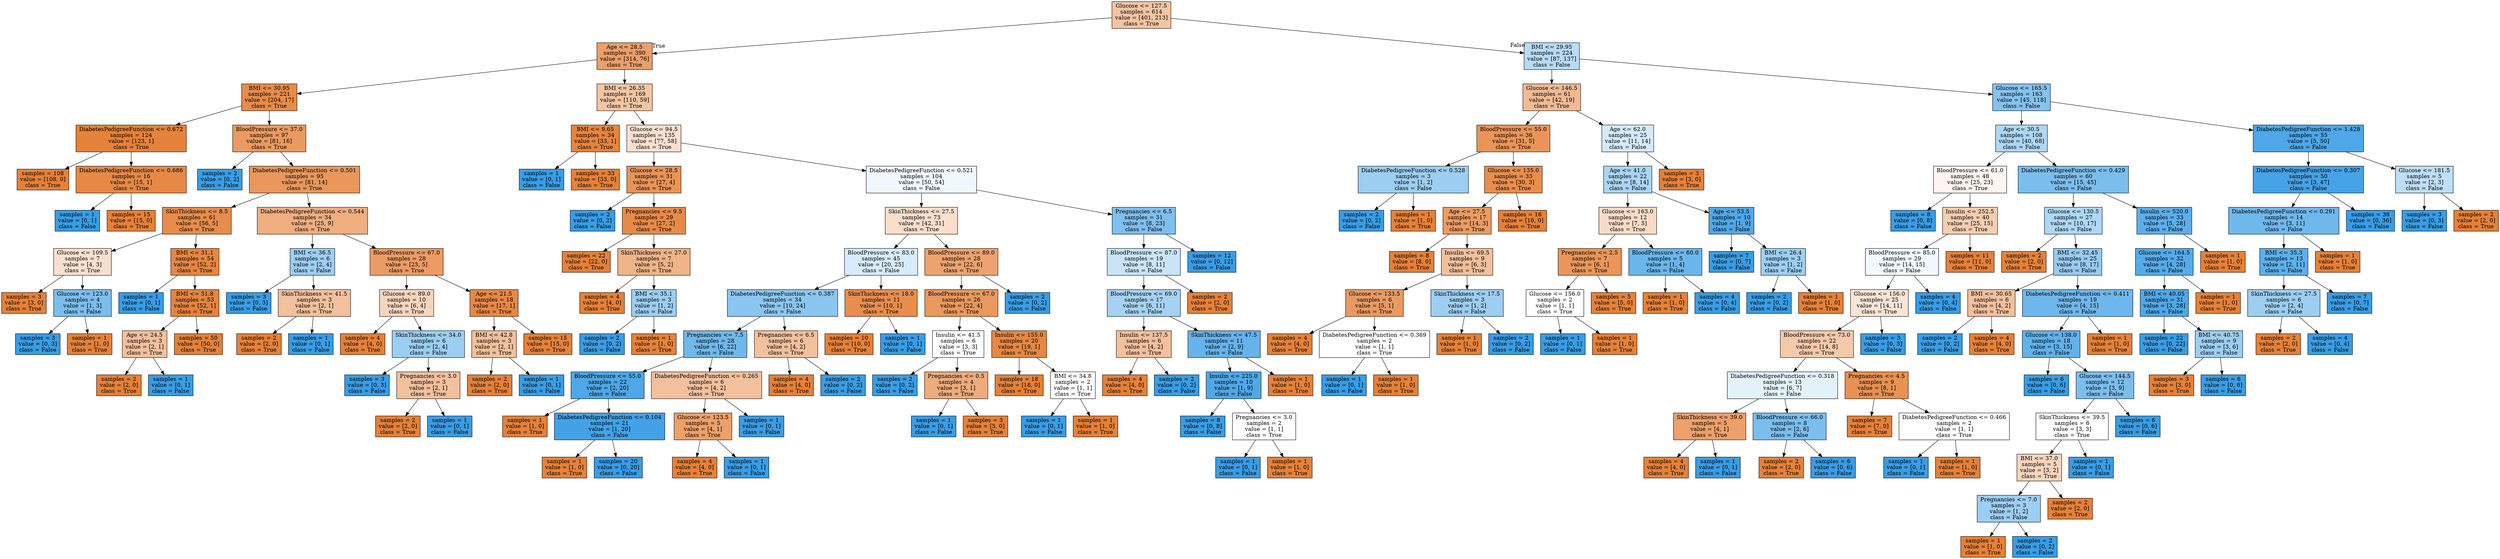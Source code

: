 digraph Tree {
node [shape=box, style="filled", color="black"] ;
0 [label="Glucose <= 127.5\nsamples = 614\nvalue = [401, 213]\nclass = True", fillcolor="#f3c4a2"] ;
1 [label="Age <= 28.5\nsamples = 390\nvalue = [314, 76]\nclass = True", fillcolor="#eb9f69"] ;
0 -> 1 [labeldistance=2.5, labelangle=45, headlabel="True"] ;
2 [label="BMI <= 30.95\nsamples = 221\nvalue = [204, 17]\nclass = True", fillcolor="#e78c49"] ;
1 -> 2 ;
3 [label="DiabetesPedigreeFunction <= 0.672\nsamples = 124\nvalue = [123, 1]\nclass = True", fillcolor="#e5823b"] ;
2 -> 3 ;
4 [label="samples = 108\nvalue = [108, 0]\nclass = True", fillcolor="#e58139"] ;
3 -> 4 ;
5 [label="DiabetesPedigreeFunction <= 0.686\nsamples = 16\nvalue = [15, 1]\nclass = True", fillcolor="#e78946"] ;
3 -> 5 ;
6 [label="samples = 1\nvalue = [0, 1]\nclass = False", fillcolor="#399de5"] ;
5 -> 6 ;
7 [label="samples = 15\nvalue = [15, 0]\nclass = True", fillcolor="#e58139"] ;
5 -> 7 ;
8 [label="BloodPressure <= 37.0\nsamples = 97\nvalue = [81, 16]\nclass = True", fillcolor="#ea9a60"] ;
2 -> 8 ;
9 [label="samples = 2\nvalue = [0, 2]\nclass = False", fillcolor="#399de5"] ;
8 -> 9 ;
10 [label="DiabetesPedigreeFunction <= 0.501\nsamples = 95\nvalue = [81, 14]\nclass = True", fillcolor="#e9975b"] ;
8 -> 10 ;
11 [label="SkinThickness <= 8.5\nsamples = 61\nvalue = [56, 5]\nclass = True", fillcolor="#e78c4b"] ;
10 -> 11 ;
12 [label="Glucose <= 109.5\nsamples = 7\nvalue = [4, 3]\nclass = True", fillcolor="#f8e0ce"] ;
11 -> 12 ;
13 [label="samples = 3\nvalue = [3, 0]\nclass = True", fillcolor="#e58139"] ;
12 -> 13 ;
14 [label="Glucose <= 123.0\nsamples = 4\nvalue = [1, 3]\nclass = False", fillcolor="#7bbeee"] ;
12 -> 14 ;
15 [label="samples = 3\nvalue = [0, 3]\nclass = False", fillcolor="#399de5"] ;
14 -> 15 ;
16 [label="samples = 1\nvalue = [1, 0]\nclass = True", fillcolor="#e58139"] ;
14 -> 16 ;
17 [label="BMI <= 31.1\nsamples = 54\nvalue = [52, 2]\nclass = True", fillcolor="#e68641"] ;
11 -> 17 ;
18 [label="samples = 1\nvalue = [0, 1]\nclass = False", fillcolor="#399de5"] ;
17 -> 18 ;
19 [label="BMI <= 31.8\nsamples = 53\nvalue = [52, 1]\nclass = True", fillcolor="#e6833d"] ;
17 -> 19 ;
20 [label="Age <= 24.5\nsamples = 3\nvalue = [2, 1]\nclass = True", fillcolor="#f2c09c"] ;
19 -> 20 ;
21 [label="samples = 2\nvalue = [2, 0]\nclass = True", fillcolor="#e58139"] ;
20 -> 21 ;
22 [label="samples = 1\nvalue = [0, 1]\nclass = False", fillcolor="#399de5"] ;
20 -> 22 ;
23 [label="samples = 50\nvalue = [50, 0]\nclass = True", fillcolor="#e58139"] ;
19 -> 23 ;
24 [label="DiabetesPedigreeFunction <= 0.544\nsamples = 34\nvalue = [25, 9]\nclass = True", fillcolor="#eeae80"] ;
10 -> 24 ;
25 [label="BMI <= 36.5\nsamples = 6\nvalue = [2, 4]\nclass = False", fillcolor="#9ccef2"] ;
24 -> 25 ;
26 [label="samples = 3\nvalue = [0, 3]\nclass = False", fillcolor="#399de5"] ;
25 -> 26 ;
27 [label="SkinThickness <= 41.5\nsamples = 3\nvalue = [2, 1]\nclass = True", fillcolor="#f2c09c"] ;
25 -> 27 ;
28 [label="samples = 2\nvalue = [2, 0]\nclass = True", fillcolor="#e58139"] ;
27 -> 28 ;
29 [label="samples = 1\nvalue = [0, 1]\nclass = False", fillcolor="#399de5"] ;
27 -> 29 ;
30 [label="BloodPressure <= 67.0\nsamples = 28\nvalue = [23, 5]\nclass = True", fillcolor="#eb9c64"] ;
24 -> 30 ;
31 [label="Glucose <= 89.0\nsamples = 10\nvalue = [6, 4]\nclass = True", fillcolor="#f6d5bd"] ;
30 -> 31 ;
32 [label="samples = 4\nvalue = [4, 0]\nclass = True", fillcolor="#e58139"] ;
31 -> 32 ;
33 [label="SkinThickness <= 34.0\nsamples = 6\nvalue = [2, 4]\nclass = False", fillcolor="#9ccef2"] ;
31 -> 33 ;
34 [label="samples = 3\nvalue = [0, 3]\nclass = False", fillcolor="#399de5"] ;
33 -> 34 ;
35 [label="Pregnancies <= 3.0\nsamples = 3\nvalue = [2, 1]\nclass = True", fillcolor="#f2c09c"] ;
33 -> 35 ;
36 [label="samples = 2\nvalue = [2, 0]\nclass = True", fillcolor="#e58139"] ;
35 -> 36 ;
37 [label="samples = 1\nvalue = [0, 1]\nclass = False", fillcolor="#399de5"] ;
35 -> 37 ;
38 [label="Age <= 21.5\nsamples = 18\nvalue = [17, 1]\nclass = True", fillcolor="#e78845"] ;
30 -> 38 ;
39 [label="BMI <= 42.8\nsamples = 3\nvalue = [2, 1]\nclass = True", fillcolor="#f2c09c"] ;
38 -> 39 ;
40 [label="samples = 2\nvalue = [2, 0]\nclass = True", fillcolor="#e58139"] ;
39 -> 40 ;
41 [label="samples = 1\nvalue = [0, 1]\nclass = False", fillcolor="#399de5"] ;
39 -> 41 ;
42 [label="samples = 15\nvalue = [15, 0]\nclass = True", fillcolor="#e58139"] ;
38 -> 42 ;
43 [label="BMI <= 26.35\nsamples = 169\nvalue = [110, 59]\nclass = True", fillcolor="#f3c5a3"] ;
1 -> 43 ;
44 [label="BMI <= 9.65\nsamples = 34\nvalue = [33, 1]\nclass = True", fillcolor="#e6853f"] ;
43 -> 44 ;
45 [label="samples = 1\nvalue = [0, 1]\nclass = False", fillcolor="#399de5"] ;
44 -> 45 ;
46 [label="samples = 33\nvalue = [33, 0]\nclass = True", fillcolor="#e58139"] ;
44 -> 46 ;
47 [label="Glucose <= 94.5\nsamples = 135\nvalue = [77, 58]\nclass = True", fillcolor="#f9e0ce"] ;
43 -> 47 ;
48 [label="Glucose <= 28.5\nsamples = 31\nvalue = [27, 4]\nclass = True", fillcolor="#e99456"] ;
47 -> 48 ;
49 [label="samples = 2\nvalue = [0, 2]\nclass = False", fillcolor="#399de5"] ;
48 -> 49 ;
50 [label="Pregnancies <= 9.5\nsamples = 29\nvalue = [27, 2]\nclass = True", fillcolor="#e78a48"] ;
48 -> 50 ;
51 [label="samples = 22\nvalue = [22, 0]\nclass = True", fillcolor="#e58139"] ;
50 -> 51 ;
52 [label="SkinThickness <= 27.0\nsamples = 7\nvalue = [5, 2]\nclass = True", fillcolor="#efb388"] ;
50 -> 52 ;
53 [label="samples = 4\nvalue = [4, 0]\nclass = True", fillcolor="#e58139"] ;
52 -> 53 ;
54 [label="BMI <= 35.1\nsamples = 3\nvalue = [1, 2]\nclass = False", fillcolor="#9ccef2"] ;
52 -> 54 ;
55 [label="samples = 2\nvalue = [0, 2]\nclass = False", fillcolor="#399de5"] ;
54 -> 55 ;
56 [label="samples = 1\nvalue = [1, 0]\nclass = True", fillcolor="#e58139"] ;
54 -> 56 ;
57 [label="DiabetesPedigreeFunction <= 0.521\nsamples = 104\nvalue = [50, 54]\nclass = False", fillcolor="#f0f8fd"] ;
47 -> 57 ;
58 [label="SkinThickness <= 27.5\nsamples = 73\nvalue = [42, 31]\nclass = True", fillcolor="#f8decb"] ;
57 -> 58 ;
59 [label="BloodPressure <= 83.0\nsamples = 45\nvalue = [20, 25]\nclass = False", fillcolor="#d7ebfa"] ;
58 -> 59 ;
60 [label="DiabetesPedigreeFunction <= 0.387\nsamples = 34\nvalue = [10, 24]\nclass = False", fillcolor="#8bc6f0"] ;
59 -> 60 ;
61 [label="Pregnancies <= 7.5\nsamples = 28\nvalue = [6, 22]\nclass = False", fillcolor="#6fb8ec"] ;
60 -> 61 ;
62 [label="BloodPressure <= 55.0\nsamples = 22\nvalue = [2, 20]\nclass = False", fillcolor="#4da7e8"] ;
61 -> 62 ;
63 [label="samples = 1\nvalue = [1, 0]\nclass = True", fillcolor="#e58139"] ;
62 -> 63 ;
64 [label="DiabetesPedigreeFunction <= 0.104\nsamples = 21\nvalue = [1, 20]\nclass = False", fillcolor="#43a2e6"] ;
62 -> 64 ;
65 [label="samples = 1\nvalue = [1, 0]\nclass = True", fillcolor="#e58139"] ;
64 -> 65 ;
66 [label="samples = 20\nvalue = [0, 20]\nclass = False", fillcolor="#399de5"] ;
64 -> 66 ;
67 [label="DiabetesPedigreeFunction <= 0.265\nsamples = 6\nvalue = [4, 2]\nclass = True", fillcolor="#f2c09c"] ;
61 -> 67 ;
68 [label="Glucose <= 123.5\nsamples = 5\nvalue = [4, 1]\nclass = True", fillcolor="#eca06a"] ;
67 -> 68 ;
69 [label="samples = 4\nvalue = [4, 0]\nclass = True", fillcolor="#e58139"] ;
68 -> 69 ;
70 [label="samples = 1\nvalue = [0, 1]\nclass = False", fillcolor="#399de5"] ;
68 -> 70 ;
71 [label="samples = 1\nvalue = [0, 1]\nclass = False", fillcolor="#399de5"] ;
67 -> 71 ;
72 [label="Pregnancies <= 6.5\nsamples = 6\nvalue = [4, 2]\nclass = True", fillcolor="#f2c09c"] ;
60 -> 72 ;
73 [label="samples = 4\nvalue = [4, 0]\nclass = True", fillcolor="#e58139"] ;
72 -> 73 ;
74 [label="samples = 2\nvalue = [0, 2]\nclass = False", fillcolor="#399de5"] ;
72 -> 74 ;
75 [label="SkinThickness <= 18.0\nsamples = 11\nvalue = [10, 1]\nclass = True", fillcolor="#e88e4d"] ;
59 -> 75 ;
76 [label="samples = 10\nvalue = [10, 0]\nclass = True", fillcolor="#e58139"] ;
75 -> 76 ;
77 [label="samples = 1\nvalue = [0, 1]\nclass = False", fillcolor="#399de5"] ;
75 -> 77 ;
78 [label="BloodPressure <= 89.0\nsamples = 28\nvalue = [22, 6]\nclass = True", fillcolor="#eca36f"] ;
58 -> 78 ;
79 [label="BloodPressure <= 67.0\nsamples = 26\nvalue = [22, 4]\nclass = True", fillcolor="#ea985d"] ;
78 -> 79 ;
80 [label="Insulin <= 41.5\nsamples = 6\nvalue = [3, 3]\nclass = True", fillcolor="#ffffff"] ;
79 -> 80 ;
81 [label="samples = 2\nvalue = [0, 2]\nclass = False", fillcolor="#399de5"] ;
80 -> 81 ;
82 [label="Pregnancies <= 0.5\nsamples = 4\nvalue = [3, 1]\nclass = True", fillcolor="#eeab7b"] ;
80 -> 82 ;
83 [label="samples = 1\nvalue = [0, 1]\nclass = False", fillcolor="#399de5"] ;
82 -> 83 ;
84 [label="samples = 3\nvalue = [3, 0]\nclass = True", fillcolor="#e58139"] ;
82 -> 84 ;
85 [label="Insulin <= 155.0\nsamples = 20\nvalue = [19, 1]\nclass = True", fillcolor="#e68843"] ;
79 -> 85 ;
86 [label="samples = 18\nvalue = [18, 0]\nclass = True", fillcolor="#e58139"] ;
85 -> 86 ;
87 [label="BMI <= 34.8\nsamples = 2\nvalue = [1, 1]\nclass = True", fillcolor="#ffffff"] ;
85 -> 87 ;
88 [label="samples = 1\nvalue = [0, 1]\nclass = False", fillcolor="#399de5"] ;
87 -> 88 ;
89 [label="samples = 1\nvalue = [1, 0]\nclass = True", fillcolor="#e58139"] ;
87 -> 89 ;
90 [label="samples = 2\nvalue = [0, 2]\nclass = False", fillcolor="#399de5"] ;
78 -> 90 ;
91 [label="Pregnancies <= 6.5\nsamples = 31\nvalue = [8, 23]\nclass = False", fillcolor="#7ebfee"] ;
57 -> 91 ;
92 [label="BloodPressure <= 87.0\nsamples = 19\nvalue = [8, 11]\nclass = False", fillcolor="#c9e4f8"] ;
91 -> 92 ;
93 [label="BloodPressure <= 69.0\nsamples = 17\nvalue = [6, 11]\nclass = False", fillcolor="#a5d2f3"] ;
92 -> 93 ;
94 [label="Insulin <= 137.5\nsamples = 6\nvalue = [4, 2]\nclass = True", fillcolor="#f2c09c"] ;
93 -> 94 ;
95 [label="samples = 4\nvalue = [4, 0]\nclass = True", fillcolor="#e58139"] ;
94 -> 95 ;
96 [label="samples = 2\nvalue = [0, 2]\nclass = False", fillcolor="#399de5"] ;
94 -> 96 ;
97 [label="SkinThickness <= 47.5\nsamples = 11\nvalue = [2, 9]\nclass = False", fillcolor="#65b3eb"] ;
93 -> 97 ;
98 [label="Insulin <= 225.0\nsamples = 10\nvalue = [1, 9]\nclass = False", fillcolor="#4fa8e8"] ;
97 -> 98 ;
99 [label="samples = 8\nvalue = [0, 8]\nclass = False", fillcolor="#399de5"] ;
98 -> 99 ;
100 [label="Pregnancies <= 3.0\nsamples = 2\nvalue = [1, 1]\nclass = True", fillcolor="#ffffff"] ;
98 -> 100 ;
101 [label="samples = 1\nvalue = [0, 1]\nclass = False", fillcolor="#399de5"] ;
100 -> 101 ;
102 [label="samples = 1\nvalue = [1, 0]\nclass = True", fillcolor="#e58139"] ;
100 -> 102 ;
103 [label="samples = 1\nvalue = [1, 0]\nclass = True", fillcolor="#e58139"] ;
97 -> 103 ;
104 [label="samples = 2\nvalue = [2, 0]\nclass = True", fillcolor="#e58139"] ;
92 -> 104 ;
105 [label="samples = 12\nvalue = [0, 12]\nclass = False", fillcolor="#399de5"] ;
91 -> 105 ;
106 [label="BMI <= 29.95\nsamples = 224\nvalue = [87, 137]\nclass = False", fillcolor="#b7dbf6"] ;
0 -> 106 [labeldistance=2.5, labelangle=-45, headlabel="False"] ;
107 [label="Glucose <= 146.5\nsamples = 61\nvalue = [42, 19]\nclass = True", fillcolor="#f1ba93"] ;
106 -> 107 ;
108 [label="BloodPressure <= 55.0\nsamples = 36\nvalue = [31, 5]\nclass = True", fillcolor="#e99559"] ;
107 -> 108 ;
109 [label="DiabetesPedigreeFunction <= 0.528\nsamples = 3\nvalue = [1, 2]\nclass = False", fillcolor="#9ccef2"] ;
108 -> 109 ;
110 [label="samples = 2\nvalue = [0, 2]\nclass = False", fillcolor="#399de5"] ;
109 -> 110 ;
111 [label="samples = 1\nvalue = [1, 0]\nclass = True", fillcolor="#e58139"] ;
109 -> 111 ;
112 [label="Glucose <= 135.0\nsamples = 33\nvalue = [30, 3]\nclass = True", fillcolor="#e88e4d"] ;
108 -> 112 ;
113 [label="Age <= 27.5\nsamples = 17\nvalue = [14, 3]\nclass = True", fillcolor="#eb9c63"] ;
112 -> 113 ;
114 [label="samples = 8\nvalue = [8, 0]\nclass = True", fillcolor="#e58139"] ;
113 -> 114 ;
115 [label="Insulin <= 69.5\nsamples = 9\nvalue = [6, 3]\nclass = True", fillcolor="#f2c09c"] ;
113 -> 115 ;
116 [label="Glucose <= 133.5\nsamples = 6\nvalue = [5, 1]\nclass = True", fillcolor="#ea9a61"] ;
115 -> 116 ;
117 [label="samples = 4\nvalue = [4, 0]\nclass = True", fillcolor="#e58139"] ;
116 -> 117 ;
118 [label="DiabetesPedigreeFunction <= 0.369\nsamples = 2\nvalue = [1, 1]\nclass = True", fillcolor="#ffffff"] ;
116 -> 118 ;
119 [label="samples = 1\nvalue = [0, 1]\nclass = False", fillcolor="#399de5"] ;
118 -> 119 ;
120 [label="samples = 1\nvalue = [1, 0]\nclass = True", fillcolor="#e58139"] ;
118 -> 120 ;
121 [label="SkinThickness <= 17.5\nsamples = 3\nvalue = [1, 2]\nclass = False", fillcolor="#9ccef2"] ;
115 -> 121 ;
122 [label="samples = 1\nvalue = [1, 0]\nclass = True", fillcolor="#e58139"] ;
121 -> 122 ;
123 [label="samples = 2\nvalue = [0, 2]\nclass = False", fillcolor="#399de5"] ;
121 -> 123 ;
124 [label="samples = 16\nvalue = [16, 0]\nclass = True", fillcolor="#e58139"] ;
112 -> 124 ;
125 [label="Age <= 62.0\nsamples = 25\nvalue = [11, 14]\nclass = False", fillcolor="#d5eaf9"] ;
107 -> 125 ;
126 [label="Age <= 41.0\nsamples = 22\nvalue = [8, 14]\nclass = False", fillcolor="#aad5f4"] ;
125 -> 126 ;
127 [label="Glucose <= 163.0\nsamples = 12\nvalue = [7, 5]\nclass = True", fillcolor="#f8dbc6"] ;
126 -> 127 ;
128 [label="Pregnancies <= 2.5\nsamples = 7\nvalue = [6, 1]\nclass = True", fillcolor="#e9965a"] ;
127 -> 128 ;
129 [label="Glucose <= 156.0\nsamples = 2\nvalue = [1, 1]\nclass = True", fillcolor="#ffffff"] ;
128 -> 129 ;
130 [label="samples = 1\nvalue = [0, 1]\nclass = False", fillcolor="#399de5"] ;
129 -> 130 ;
131 [label="samples = 1\nvalue = [1, 0]\nclass = True", fillcolor="#e58139"] ;
129 -> 131 ;
132 [label="samples = 5\nvalue = [5, 0]\nclass = True", fillcolor="#e58139"] ;
128 -> 132 ;
133 [label="BloodPressure <= 60.0\nsamples = 5\nvalue = [1, 4]\nclass = False", fillcolor="#6ab6ec"] ;
127 -> 133 ;
134 [label="samples = 1\nvalue = [1, 0]\nclass = True", fillcolor="#e58139"] ;
133 -> 134 ;
135 [label="samples = 4\nvalue = [0, 4]\nclass = False", fillcolor="#399de5"] ;
133 -> 135 ;
136 [label="Age <= 53.5\nsamples = 10\nvalue = [1, 9]\nclass = False", fillcolor="#4fa8e8"] ;
126 -> 136 ;
137 [label="samples = 7\nvalue = [0, 7]\nclass = False", fillcolor="#399de5"] ;
136 -> 137 ;
138 [label="BMI <= 26.4\nsamples = 3\nvalue = [1, 2]\nclass = False", fillcolor="#9ccef2"] ;
136 -> 138 ;
139 [label="samples = 2\nvalue = [0, 2]\nclass = False", fillcolor="#399de5"] ;
138 -> 139 ;
140 [label="samples = 1\nvalue = [1, 0]\nclass = True", fillcolor="#e58139"] ;
138 -> 140 ;
141 [label="samples = 3\nvalue = [3, 0]\nclass = True", fillcolor="#e58139"] ;
125 -> 141 ;
142 [label="Glucose <= 165.5\nsamples = 163\nvalue = [45, 118]\nclass = False", fillcolor="#85c2ef"] ;
106 -> 142 ;
143 [label="Age <= 30.5\nsamples = 108\nvalue = [40, 68]\nclass = False", fillcolor="#add7f4"] ;
142 -> 143 ;
144 [label="BloodPressure <= 61.0\nsamples = 48\nvalue = [25, 23]\nclass = True", fillcolor="#fdf5ef"] ;
143 -> 144 ;
145 [label="samples = 8\nvalue = [0, 8]\nclass = False", fillcolor="#399de5"] ;
144 -> 145 ;
146 [label="Insulin <= 252.5\nsamples = 40\nvalue = [25, 15]\nclass = True", fillcolor="#f5cdb0"] ;
144 -> 146 ;
147 [label="BloodPressure <= 85.0\nsamples = 29\nvalue = [14, 15]\nclass = False", fillcolor="#f2f8fd"] ;
146 -> 147 ;
148 [label="Glucose <= 156.0\nsamples = 25\nvalue = [14, 11]\nclass = True", fillcolor="#f9e4d5"] ;
147 -> 148 ;
149 [label="BloodPressure <= 73.0\nsamples = 22\nvalue = [14, 8]\nclass = True", fillcolor="#f4c9aa"] ;
148 -> 149 ;
150 [label="DiabetesPedigreeFunction <= 0.318\nsamples = 13\nvalue = [6, 7]\nclass = False", fillcolor="#e3f1fb"] ;
149 -> 150 ;
151 [label="SkinThickness <= 39.0\nsamples = 5\nvalue = [4, 1]\nclass = True", fillcolor="#eca06a"] ;
150 -> 151 ;
152 [label="samples = 4\nvalue = [4, 0]\nclass = True", fillcolor="#e58139"] ;
151 -> 152 ;
153 [label="samples = 1\nvalue = [0, 1]\nclass = False", fillcolor="#399de5"] ;
151 -> 153 ;
154 [label="BloodPressure <= 66.0\nsamples = 8\nvalue = [2, 6]\nclass = False", fillcolor="#7bbeee"] ;
150 -> 154 ;
155 [label="samples = 2\nvalue = [2, 0]\nclass = True", fillcolor="#e58139"] ;
154 -> 155 ;
156 [label="samples = 6\nvalue = [0, 6]\nclass = False", fillcolor="#399de5"] ;
154 -> 156 ;
157 [label="Pregnancies <= 4.5\nsamples = 9\nvalue = [8, 1]\nclass = True", fillcolor="#e89152"] ;
149 -> 157 ;
158 [label="samples = 7\nvalue = [7, 0]\nclass = True", fillcolor="#e58139"] ;
157 -> 158 ;
159 [label="DiabetesPedigreeFunction <= 0.466\nsamples = 2\nvalue = [1, 1]\nclass = True", fillcolor="#ffffff"] ;
157 -> 159 ;
160 [label="samples = 1\nvalue = [0, 1]\nclass = False", fillcolor="#399de5"] ;
159 -> 160 ;
161 [label="samples = 1\nvalue = [1, 0]\nclass = True", fillcolor="#e58139"] ;
159 -> 161 ;
162 [label="samples = 3\nvalue = [0, 3]\nclass = False", fillcolor="#399de5"] ;
148 -> 162 ;
163 [label="samples = 4\nvalue = [0, 4]\nclass = False", fillcolor="#399de5"] ;
147 -> 163 ;
164 [label="samples = 11\nvalue = [11, 0]\nclass = True", fillcolor="#e58139"] ;
146 -> 164 ;
165 [label="DiabetesPedigreeFunction <= 0.429\nsamples = 60\nvalue = [15, 45]\nclass = False", fillcolor="#7bbeee"] ;
143 -> 165 ;
166 [label="Glucose <= 130.5\nsamples = 27\nvalue = [10, 17]\nclass = False", fillcolor="#add7f4"] ;
165 -> 166 ;
167 [label="samples = 2\nvalue = [2, 0]\nclass = True", fillcolor="#e58139"] ;
166 -> 167 ;
168 [label="BMI <= 32.45\nsamples = 25\nvalue = [8, 17]\nclass = False", fillcolor="#96cbf1"] ;
166 -> 168 ;
169 [label="BMI <= 30.65\nsamples = 6\nvalue = [4, 2]\nclass = True", fillcolor="#f2c09c"] ;
168 -> 169 ;
170 [label="samples = 2\nvalue = [0, 2]\nclass = False", fillcolor="#399de5"] ;
169 -> 170 ;
171 [label="samples = 4\nvalue = [4, 0]\nclass = True", fillcolor="#e58139"] ;
169 -> 171 ;
172 [label="DiabetesPedigreeFunction <= 0.411\nsamples = 19\nvalue = [4, 15]\nclass = False", fillcolor="#6eb7ec"] ;
168 -> 172 ;
173 [label="Glucose <= 138.0\nsamples = 18\nvalue = [3, 15]\nclass = False", fillcolor="#61b1ea"] ;
172 -> 173 ;
174 [label="samples = 6\nvalue = [0, 6]\nclass = False", fillcolor="#399de5"] ;
173 -> 174 ;
175 [label="Glucose <= 144.5\nsamples = 12\nvalue = [3, 9]\nclass = False", fillcolor="#7bbeee"] ;
173 -> 175 ;
176 [label="SkinThickness <= 39.5\nsamples = 6\nvalue = [3, 3]\nclass = True", fillcolor="#ffffff"] ;
175 -> 176 ;
177 [label="BMI <= 37.0\nsamples = 5\nvalue = [3, 2]\nclass = True", fillcolor="#f6d5bd"] ;
176 -> 177 ;
178 [label="Pregnancies <= 7.0\nsamples = 3\nvalue = [1, 2]\nclass = False", fillcolor="#9ccef2"] ;
177 -> 178 ;
179 [label="samples = 1\nvalue = [1, 0]\nclass = True", fillcolor="#e58139"] ;
178 -> 179 ;
180 [label="samples = 2\nvalue = [0, 2]\nclass = False", fillcolor="#399de5"] ;
178 -> 180 ;
181 [label="samples = 2\nvalue = [2, 0]\nclass = True", fillcolor="#e58139"] ;
177 -> 181 ;
182 [label="samples = 1\nvalue = [0, 1]\nclass = False", fillcolor="#399de5"] ;
176 -> 182 ;
183 [label="samples = 6\nvalue = [0, 6]\nclass = False", fillcolor="#399de5"] ;
175 -> 183 ;
184 [label="samples = 1\nvalue = [1, 0]\nclass = True", fillcolor="#e58139"] ;
172 -> 184 ;
185 [label="Insulin <= 520.0\nsamples = 33\nvalue = [5, 28]\nclass = False", fillcolor="#5caeea"] ;
165 -> 185 ;
186 [label="Glucose <= 164.5\nsamples = 32\nvalue = [4, 28]\nclass = False", fillcolor="#55abe9"] ;
185 -> 186 ;
187 [label="BMI <= 40.05\nsamples = 31\nvalue = [3, 28]\nclass = False", fillcolor="#4ea8e8"] ;
186 -> 187 ;
188 [label="samples = 22\nvalue = [0, 22]\nclass = False", fillcolor="#399de5"] ;
187 -> 188 ;
189 [label="BMI <= 40.75\nsamples = 9\nvalue = [3, 6]\nclass = False", fillcolor="#9ccef2"] ;
187 -> 189 ;
190 [label="samples = 3\nvalue = [3, 0]\nclass = True", fillcolor="#e58139"] ;
189 -> 190 ;
191 [label="samples = 6\nvalue = [0, 6]\nclass = False", fillcolor="#399de5"] ;
189 -> 191 ;
192 [label="samples = 1\nvalue = [1, 0]\nclass = True", fillcolor="#e58139"] ;
186 -> 192 ;
193 [label="samples = 1\nvalue = [1, 0]\nclass = True", fillcolor="#e58139"] ;
185 -> 193 ;
194 [label="DiabetesPedigreeFunction <= 1.428\nsamples = 55\nvalue = [5, 50]\nclass = False", fillcolor="#4da7e8"] ;
142 -> 194 ;
195 [label="DiabetesPedigreeFunction <= 0.307\nsamples = 50\nvalue = [3, 47]\nclass = False", fillcolor="#46a3e7"] ;
194 -> 195 ;
196 [label="DiabetesPedigreeFunction <= 0.291\nsamples = 14\nvalue = [3, 11]\nclass = False", fillcolor="#6fb8ec"] ;
195 -> 196 ;
197 [label="BMI <= 35.3\nsamples = 13\nvalue = [2, 11]\nclass = False", fillcolor="#5dafea"] ;
196 -> 197 ;
198 [label="SkinThickness <= 27.5\nsamples = 6\nvalue = [2, 4]\nclass = False", fillcolor="#9ccef2"] ;
197 -> 198 ;
199 [label="samples = 2\nvalue = [2, 0]\nclass = True", fillcolor="#e58139"] ;
198 -> 199 ;
200 [label="samples = 4\nvalue = [0, 4]\nclass = False", fillcolor="#399de5"] ;
198 -> 200 ;
201 [label="samples = 7\nvalue = [0, 7]\nclass = False", fillcolor="#399de5"] ;
197 -> 201 ;
202 [label="samples = 1\nvalue = [1, 0]\nclass = True", fillcolor="#e58139"] ;
196 -> 202 ;
203 [label="samples = 36\nvalue = [0, 36]\nclass = False", fillcolor="#399de5"] ;
195 -> 203 ;
204 [label="Glucose <= 181.5\nsamples = 5\nvalue = [2, 3]\nclass = False", fillcolor="#bddef6"] ;
194 -> 204 ;
205 [label="samples = 3\nvalue = [0, 3]\nclass = False", fillcolor="#399de5"] ;
204 -> 205 ;
206 [label="samples = 2\nvalue = [2, 0]\nclass = True", fillcolor="#e58139"] ;
204 -> 206 ;
}